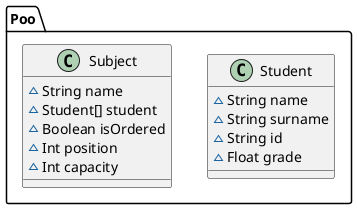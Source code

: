 @startuml
 class Poo.Student{
    ~ String name
    ~ String surname
    ~ String id
    ~ Float grade
 }

  class Poo.Subject{
    ~ String name
    ~ Student[] student
    ~ Boolean isOrdered
    ~ Int position
    ~ Int capacity
  }
@enduml



